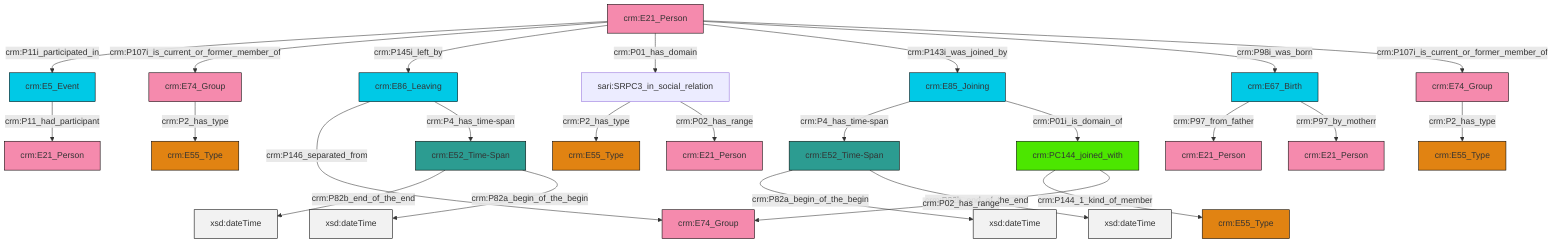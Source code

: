 graph TD
classDef Literal fill:#f2f2f2,stroke:#000000;
classDef CRM_Entity fill:#FFFFFF,stroke:#000000;
classDef Temporal_Entity fill:#00C9E6, stroke:#000000;
classDef Type fill:#E18312, stroke:#000000;
classDef Time-Span fill:#2C9C91, stroke:#000000;
classDef Appellation fill:#FFEB7F, stroke:#000000;
classDef Place fill:#008836, stroke:#000000;
classDef Persistent_Item fill:#B266B2, stroke:#000000;
classDef Conceptual_Object fill:#FFD700, stroke:#000000;
classDef Physical_Thing fill:#D2B48C, stroke:#000000;
classDef Actor fill:#f58aad, stroke:#000000;
classDef PC_Classes fill:#4ce600, stroke:#000000;
classDef Multi fill:#cccccc,stroke:#000000;

0["crm:E67_Birth"]:::Temporal_Entity -->|crm:P97_from_father| 1["crm:E21_Person"]:::Actor
9["crm:PC144_joined_with"]:::PC_Classes -->|crm:P144_1_kind_of_member| 7["crm:E55_Type"]:::Type
10["crm:E52_Time-Span"]:::Time-Span -->|crm:P82a_begin_of_the_begin| 11[xsd:dateTime]:::Literal
12["crm:E86_Leaving"]:::Temporal_Entity -->|crm:P146_separated_from| 2["crm:E74_Group"]:::Actor
13["crm:E21_Person"]:::Actor -->|crm:P11i_participated_in| 15["crm:E5_Event"]:::Temporal_Entity
17["sari:SRPC3_in_social_relation"]:::Default -->|crm:P2_has_type| 4["crm:E55_Type"]:::Type
22["crm:E74_Group"]:::Actor -->|crm:P2_has_type| 23["crm:E55_Type"]:::Type
24["crm:E85_Joining"]:::Temporal_Entity -->|crm:P4_has_time-span| 10["crm:E52_Time-Span"]:::Time-Span
12["crm:E86_Leaving"]:::Temporal_Entity -->|crm:P4_has_time-span| 25["crm:E52_Time-Span"]:::Time-Span
13["crm:E21_Person"]:::Actor -->|crm:P107i_is_current_or_former_member_of| 26["crm:E74_Group"]:::Actor
25["crm:E52_Time-Span"]:::Time-Span -->|crm:P82b_end_of_the_end| 29[xsd:dateTime]:::Literal
26["crm:E74_Group"]:::Actor -->|crm:P2_has_type| 20["crm:E55_Type"]:::Type
13["crm:E21_Person"]:::Actor -->|crm:P145i_left_by| 12["crm:E86_Leaving"]:::Temporal_Entity
13["crm:E21_Person"]:::Actor -->|crm:P01_has_domain| 17["sari:SRPC3_in_social_relation"]:::Default
0["crm:E67_Birth"]:::Temporal_Entity -->|crm:P97_by_motherr| 34["crm:E21_Person"]:::Actor
17["sari:SRPC3_in_social_relation"]:::Default -->|crm:P02_has_range| 18["crm:E21_Person"]:::Actor
25["crm:E52_Time-Span"]:::Time-Span -->|crm:P82a_begin_of_the_begin| 36[xsd:dateTime]:::Literal
15["crm:E5_Event"]:::Temporal_Entity -->|crm:P11_had_participant| 37["crm:E21_Person"]:::Actor
24["crm:E85_Joining"]:::Temporal_Entity -->|crm:P01i_is_domain_of| 9["crm:PC144_joined_with"]:::PC_Classes
13["crm:E21_Person"]:::Actor -->|crm:P143i_was_joined_by| 24["crm:E85_Joining"]:::Temporal_Entity
13["crm:E21_Person"]:::Actor -->|crm:P98i_was_born| 0["crm:E67_Birth"]:::Temporal_Entity
10["crm:E52_Time-Span"]:::Time-Span -->|crm:P82b_end_of_the_end| 42[xsd:dateTime]:::Literal
13["crm:E21_Person"]:::Actor -->|crm:P107i_is_current_or_former_member_of| 22["crm:E74_Group"]:::Actor
9["crm:PC144_joined_with"]:::PC_Classes -->|crm:P02_has_range| 2["crm:E74_Group"]:::Actor